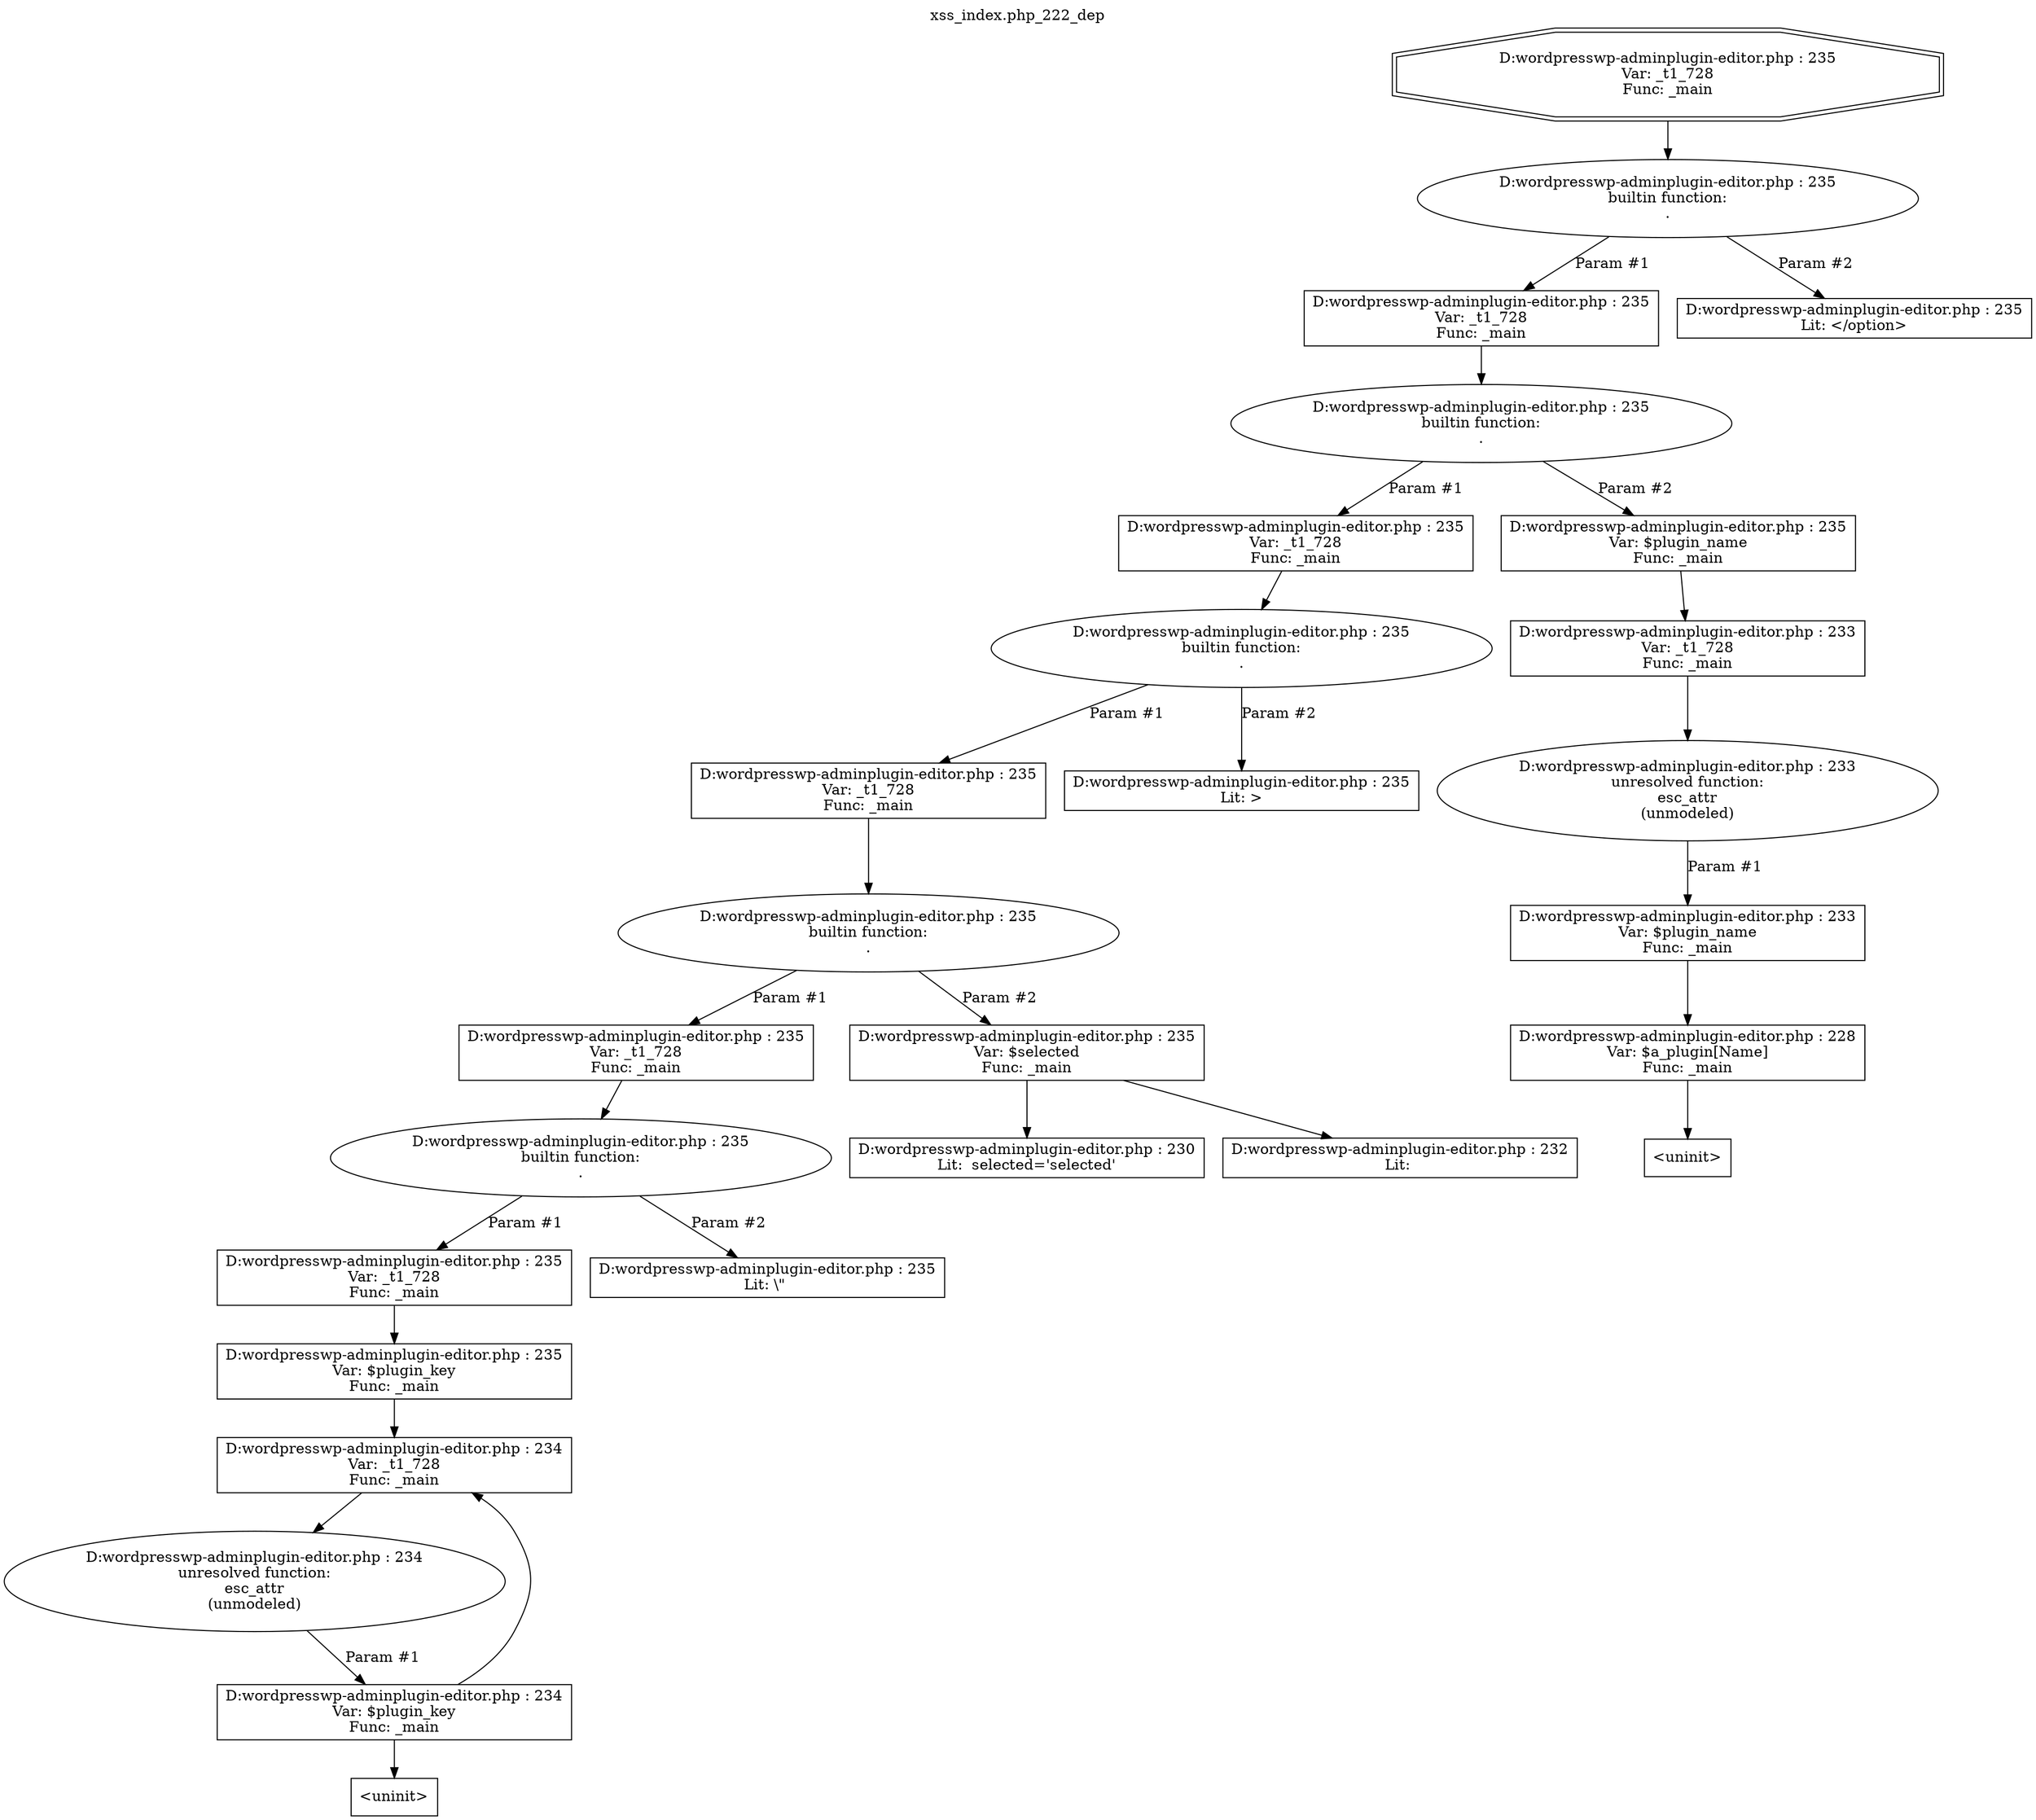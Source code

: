 digraph cfg {
  label="xss_index.php_222_dep";
  labelloc=t;
  n1 [shape=doubleoctagon, label="D:\wordpress\wp-admin\plugin-editor.php : 235\nVar: _t1_728\nFunc: _main\n"];
  n2 [shape=ellipse, label="D:\wordpress\wp-admin\plugin-editor.php : 235\nbuiltin function:\n.\n"];
  n3 [shape=box, label="D:\wordpress\wp-admin\plugin-editor.php : 235\nVar: _t1_728\nFunc: _main\n"];
  n4 [shape=ellipse, label="D:\wordpress\wp-admin\plugin-editor.php : 235\nbuiltin function:\n.\n"];
  n5 [shape=box, label="D:\wordpress\wp-admin\plugin-editor.php : 235\nVar: _t1_728\nFunc: _main\n"];
  n6 [shape=ellipse, label="D:\wordpress\wp-admin\plugin-editor.php : 235\nbuiltin function:\n.\n"];
  n7 [shape=box, label="D:\wordpress\wp-admin\plugin-editor.php : 235\nVar: _t1_728\nFunc: _main\n"];
  n8 [shape=ellipse, label="D:\wordpress\wp-admin\plugin-editor.php : 235\nbuiltin function:\n.\n"];
  n9 [shape=box, label="D:\wordpress\wp-admin\plugin-editor.php : 235\nVar: _t1_728\nFunc: _main\n"];
  n10 [shape=ellipse, label="D:\wordpress\wp-admin\plugin-editor.php : 235\nbuiltin function:\n.\n"];
  n11 [shape=box, label="D:\wordpress\wp-admin\plugin-editor.php : 235\nVar: _t1_728\nFunc: _main\n"];
  n12 [shape=box, label="D:\wordpress\wp-admin\plugin-editor.php : 235\nVar: $plugin_key\nFunc: _main\n"];
  n13 [shape=box, label="D:\wordpress\wp-admin\plugin-editor.php : 234\nVar: _t1_728\nFunc: _main\n"];
  n14 [shape=ellipse, label="D:\wordpress\wp-admin\plugin-editor.php : 234\nunresolved function:\nesc_attr\n(unmodeled)\n"];
  n15 [shape=box, label="D:\wordpress\wp-admin\plugin-editor.php : 234\nVar: $plugin_key\nFunc: _main\n"];
  n16 [shape=box, label="<uninit>"];
  n17 [shape=box, label="D:\wordpress\wp-admin\plugin-editor.php : 235\nLit: \\\" \n"];
  n18 [shape=box, label="D:\wordpress\wp-admin\plugin-editor.php : 235\nVar: $selected\nFunc: _main\n"];
  n19 [shape=box, label="D:\wordpress\wp-admin\plugin-editor.php : 230\nLit:  selected='selected'\n"];
  n20 [shape=box, label="D:\wordpress\wp-admin\plugin-editor.php : 232\nLit: \n"];
  n21 [shape=box, label="D:\wordpress\wp-admin\plugin-editor.php : 235\nLit: >\n"];
  n22 [shape=box, label="D:\wordpress\wp-admin\plugin-editor.php : 235\nVar: $plugin_name\nFunc: _main\n"];
  n23 [shape=box, label="D:\wordpress\wp-admin\plugin-editor.php : 233\nVar: _t1_728\nFunc: _main\n"];
  n24 [shape=ellipse, label="D:\wordpress\wp-admin\plugin-editor.php : 233\nunresolved function:\nesc_attr\n(unmodeled)\n"];
  n25 [shape=box, label="D:\wordpress\wp-admin\plugin-editor.php : 233\nVar: $plugin_name\nFunc: _main\n"];
  n26 [shape=box, label="D:\wordpress\wp-admin\plugin-editor.php : 228\nVar: $a_plugin[Name]\nFunc: _main\n"];
  n27 [shape=box, label="<uninit>"];
  n28 [shape=box, label="D:\wordpress\wp-admin\plugin-editor.php : 235\nLit: </option>\n"];
  n1 -> n2;
  n3 -> n4;
  n5 -> n6;
  n7 -> n8;
  n9 -> n10;
  n13 -> n14;
  n15 -> n16;
  n15 -> n13;
  n14 -> n15[label="Param #1"];
  n12 -> n13;
  n11 -> n12;
  n10 -> n11[label="Param #1"];
  n10 -> n17[label="Param #2"];
  n8 -> n9[label="Param #1"];
  n8 -> n18[label="Param #2"];
  n18 -> n19;
  n18 -> n20;
  n6 -> n7[label="Param #1"];
  n6 -> n21[label="Param #2"];
  n4 -> n5[label="Param #1"];
  n4 -> n22[label="Param #2"];
  n23 -> n24;
  n26 -> n27;
  n25 -> n26;
  n24 -> n25[label="Param #1"];
  n22 -> n23;
  n2 -> n3[label="Param #1"];
  n2 -> n28[label="Param #2"];
}
